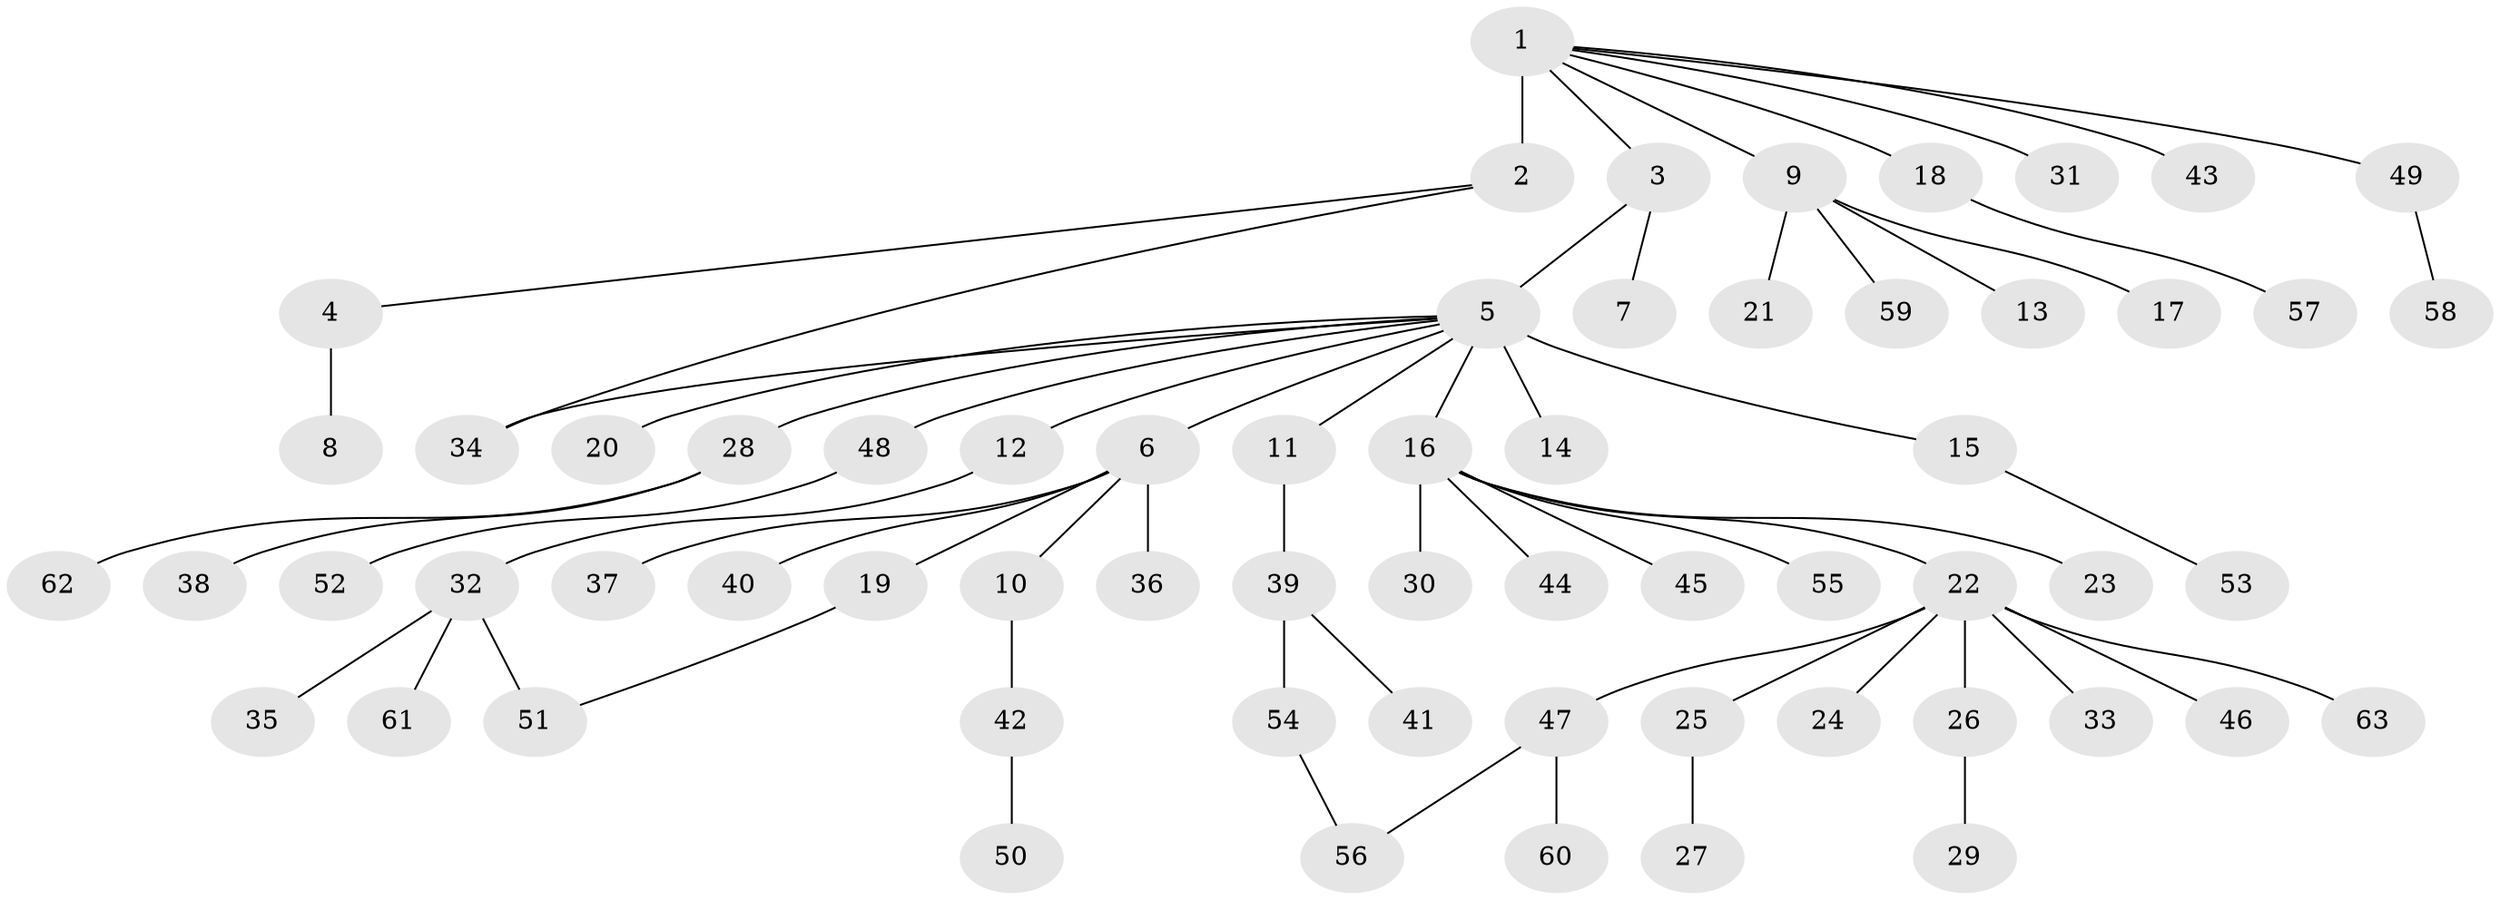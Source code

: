 // original degree distribution, {18: 0.007936507936507936, 2: 0.15873015873015872, 4: 0.031746031746031744, 5: 0.015873015873015872, 20: 0.007936507936507936, 7: 0.015873015873015872, 1: 0.6507936507936508, 6: 0.007936507936507936, 3: 0.0873015873015873, 8: 0.007936507936507936, 9: 0.007936507936507936}
// Generated by graph-tools (version 1.1) at 2025/35/03/09/25 02:35:40]
// undirected, 63 vertices, 65 edges
graph export_dot {
graph [start="1"]
  node [color=gray90,style=filled];
  1;
  2;
  3;
  4;
  5;
  6;
  7;
  8;
  9;
  10;
  11;
  12;
  13;
  14;
  15;
  16;
  17;
  18;
  19;
  20;
  21;
  22;
  23;
  24;
  25;
  26;
  27;
  28;
  29;
  30;
  31;
  32;
  33;
  34;
  35;
  36;
  37;
  38;
  39;
  40;
  41;
  42;
  43;
  44;
  45;
  46;
  47;
  48;
  49;
  50;
  51;
  52;
  53;
  54;
  55;
  56;
  57;
  58;
  59;
  60;
  61;
  62;
  63;
  1 -- 2 [weight=11.0];
  1 -- 3 [weight=1.0];
  1 -- 9 [weight=1.0];
  1 -- 18 [weight=1.0];
  1 -- 31 [weight=1.0];
  1 -- 43 [weight=1.0];
  1 -- 49 [weight=1.0];
  2 -- 4 [weight=1.0];
  2 -- 34 [weight=1.0];
  3 -- 5 [weight=1.0];
  3 -- 7 [weight=1.0];
  4 -- 8 [weight=3.0];
  5 -- 6 [weight=1.0];
  5 -- 11 [weight=1.0];
  5 -- 12 [weight=1.0];
  5 -- 14 [weight=9.0];
  5 -- 15 [weight=1.0];
  5 -- 16 [weight=1.0];
  5 -- 20 [weight=1.0];
  5 -- 28 [weight=1.0];
  5 -- 34 [weight=1.0];
  5 -- 48 [weight=1.0];
  6 -- 10 [weight=1.0];
  6 -- 19 [weight=1.0];
  6 -- 36 [weight=1.0];
  6 -- 37 [weight=1.0];
  6 -- 40 [weight=1.0];
  9 -- 13 [weight=1.0];
  9 -- 17 [weight=1.0];
  9 -- 21 [weight=1.0];
  9 -- 59 [weight=1.0];
  10 -- 42 [weight=1.0];
  11 -- 39 [weight=2.0];
  12 -- 32 [weight=1.0];
  15 -- 53 [weight=1.0];
  16 -- 22 [weight=1.0];
  16 -- 23 [weight=1.0];
  16 -- 30 [weight=1.0];
  16 -- 44 [weight=1.0];
  16 -- 45 [weight=1.0];
  16 -- 55 [weight=1.0];
  18 -- 57 [weight=1.0];
  19 -- 51 [weight=1.0];
  22 -- 24 [weight=1.0];
  22 -- 25 [weight=1.0];
  22 -- 26 [weight=1.0];
  22 -- 33 [weight=1.0];
  22 -- 46 [weight=1.0];
  22 -- 47 [weight=1.0];
  22 -- 63 [weight=1.0];
  25 -- 27 [weight=2.0];
  26 -- 29 [weight=1.0];
  28 -- 38 [weight=1.0];
  28 -- 62 [weight=1.0];
  32 -- 35 [weight=1.0];
  32 -- 51 [weight=3.0];
  32 -- 61 [weight=1.0];
  39 -- 41 [weight=1.0];
  39 -- 54 [weight=1.0];
  42 -- 50 [weight=1.0];
  47 -- 56 [weight=1.0];
  47 -- 60 [weight=1.0];
  48 -- 52 [weight=1.0];
  49 -- 58 [weight=1.0];
  54 -- 56 [weight=1.0];
}
